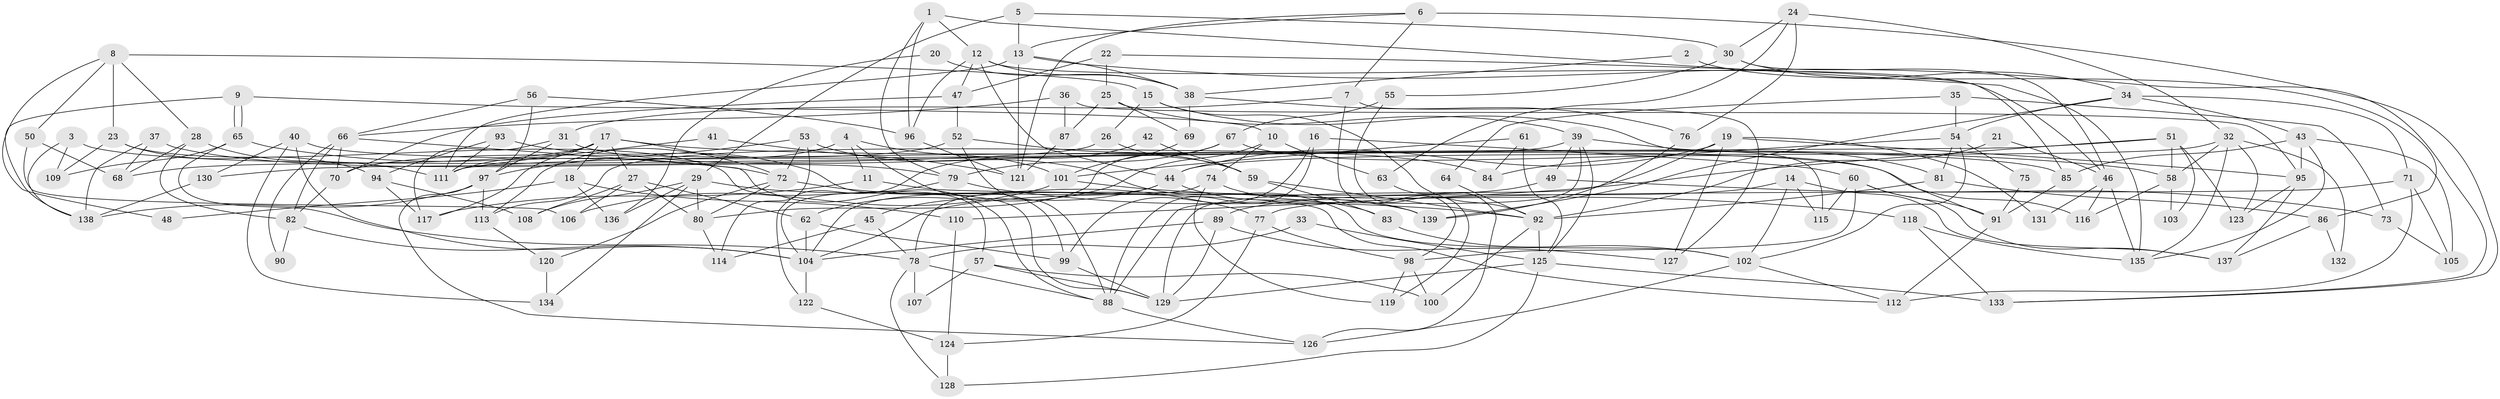 // Generated by graph-tools (version 1.1) at 2025/15/03/09/25 04:15:04]
// undirected, 139 vertices, 278 edges
graph export_dot {
graph [start="1"]
  node [color=gray90,style=filled];
  1;
  2;
  3;
  4;
  5;
  6;
  7;
  8;
  9;
  10;
  11;
  12;
  13;
  14;
  15;
  16;
  17;
  18;
  19;
  20;
  21;
  22;
  23;
  24;
  25;
  26;
  27;
  28;
  29;
  30;
  31;
  32;
  33;
  34;
  35;
  36;
  37;
  38;
  39;
  40;
  41;
  42;
  43;
  44;
  45;
  46;
  47;
  48;
  49;
  50;
  51;
  52;
  53;
  54;
  55;
  56;
  57;
  58;
  59;
  60;
  61;
  62;
  63;
  64;
  65;
  66;
  67;
  68;
  69;
  70;
  71;
  72;
  73;
  74;
  75;
  76;
  77;
  78;
  79;
  80;
  81;
  82;
  83;
  84;
  85;
  86;
  87;
  88;
  89;
  90;
  91;
  92;
  93;
  94;
  95;
  96;
  97;
  98;
  99;
  100;
  101;
  102;
  103;
  104;
  105;
  106;
  107;
  108;
  109;
  110;
  111;
  112;
  113;
  114;
  115;
  116;
  117;
  118;
  119;
  120;
  121;
  122;
  123;
  124;
  125;
  126;
  127;
  128;
  129;
  130;
  131;
  132;
  133;
  134;
  135;
  136;
  137;
  138;
  139;
  1 -- 12;
  1 -- 135;
  1 -- 79;
  1 -- 96;
  2 -- 38;
  2 -- 86;
  3 -- 116;
  3 -- 138;
  3 -- 109;
  4 -- 113;
  4 -- 11;
  4 -- 99;
  4 -- 101;
  5 -- 13;
  5 -- 30;
  5 -- 29;
  6 -- 121;
  6 -- 13;
  6 -- 7;
  6 -- 133;
  7 -- 98;
  7 -- 31;
  7 -- 127;
  8 -- 15;
  8 -- 28;
  8 -- 23;
  8 -- 48;
  8 -- 50;
  9 -- 138;
  9 -- 65;
  9 -- 65;
  9 -- 10;
  10 -- 62;
  10 -- 63;
  10 -- 74;
  11 -- 112;
  11 -- 117;
  12 -- 38;
  12 -- 96;
  12 -- 44;
  12 -- 46;
  12 -- 47;
  13 -- 133;
  13 -- 111;
  13 -- 38;
  13 -- 121;
  14 -- 89;
  14 -- 102;
  14 -- 115;
  14 -- 137;
  15 -- 115;
  15 -- 92;
  15 -- 26;
  16 -- 99;
  16 -- 88;
  16 -- 60;
  17 -- 27;
  17 -- 72;
  17 -- 18;
  17 -- 58;
  17 -- 68;
  17 -- 111;
  17 -- 117;
  18 -- 110;
  18 -- 48;
  18 -- 136;
  19 -- 44;
  19 -- 95;
  19 -- 127;
  19 -- 129;
  19 -- 131;
  20 -- 136;
  20 -- 38;
  21 -- 46;
  21 -- 92;
  22 -- 47;
  22 -- 85;
  22 -- 25;
  23 -- 109;
  23 -- 57;
  23 -- 94;
  24 -- 32;
  24 -- 30;
  24 -- 63;
  24 -- 76;
  25 -- 39;
  25 -- 69;
  25 -- 87;
  26 -- 130;
  26 -- 59;
  27 -- 108;
  27 -- 80;
  27 -- 62;
  27 -- 106;
  28 -- 111;
  28 -- 68;
  28 -- 82;
  29 -- 139;
  29 -- 80;
  29 -- 108;
  29 -- 134;
  29 -- 136;
  30 -- 46;
  30 -- 34;
  30 -- 55;
  31 -- 97;
  31 -- 84;
  31 -- 117;
  32 -- 44;
  32 -- 135;
  32 -- 58;
  32 -- 123;
  32 -- 132;
  33 -- 78;
  33 -- 125;
  34 -- 71;
  34 -- 139;
  34 -- 43;
  34 -- 54;
  35 -- 54;
  35 -- 73;
  35 -- 64;
  36 -- 87;
  36 -- 95;
  36 -- 66;
  37 -- 68;
  37 -- 79;
  37 -- 138;
  38 -- 69;
  38 -- 76;
  39 -- 125;
  39 -- 88;
  39 -- 49;
  39 -- 81;
  39 -- 113;
  40 -- 104;
  40 -- 85;
  40 -- 130;
  40 -- 134;
  41 -- 111;
  41 -- 121;
  42 -- 122;
  42 -- 59;
  43 -- 95;
  43 -- 85;
  43 -- 105;
  43 -- 135;
  44 -- 104;
  44 -- 45;
  44 -- 83;
  45 -- 78;
  45 -- 114;
  46 -- 135;
  46 -- 116;
  46 -- 131;
  47 -- 52;
  47 -- 70;
  49 -- 104;
  49 -- 73;
  50 -- 106;
  50 -- 68;
  51 -- 58;
  51 -- 111;
  51 -- 103;
  51 -- 110;
  51 -- 123;
  52 -- 59;
  52 -- 70;
  52 -- 88;
  53 -- 102;
  53 -- 72;
  53 -- 97;
  53 -- 114;
  54 -- 102;
  54 -- 75;
  54 -- 81;
  54 -- 84;
  55 -- 67;
  55 -- 119;
  56 -- 66;
  56 -- 97;
  56 -- 96;
  57 -- 129;
  57 -- 100;
  57 -- 107;
  58 -- 103;
  58 -- 116;
  59 -- 92;
  59 -- 83;
  60 -- 98;
  60 -- 91;
  60 -- 115;
  60 -- 137;
  61 -- 84;
  61 -- 125;
  61 -- 101;
  62 -- 104;
  62 -- 99;
  63 -- 126;
  64 -- 92;
  65 -- 72;
  65 -- 78;
  65 -- 109;
  66 -- 70;
  66 -- 82;
  66 -- 88;
  66 -- 90;
  67 -- 79;
  67 -- 80;
  67 -- 91;
  69 -- 101;
  70 -- 82;
  71 -- 112;
  71 -- 77;
  71 -- 105;
  72 -- 80;
  72 -- 120;
  72 -- 77;
  73 -- 105;
  74 -- 78;
  74 -- 119;
  74 -- 139;
  75 -- 91;
  76 -- 139;
  77 -- 98;
  77 -- 124;
  78 -- 88;
  78 -- 107;
  78 -- 128;
  79 -- 104;
  79 -- 92;
  80 -- 114;
  81 -- 86;
  81 -- 92;
  82 -- 90;
  82 -- 104;
  83 -- 102;
  85 -- 91;
  86 -- 137;
  86 -- 132;
  87 -- 121;
  88 -- 126;
  89 -- 129;
  89 -- 127;
  89 -- 104;
  91 -- 112;
  92 -- 100;
  92 -- 125;
  93 -- 94;
  93 -- 129;
  93 -- 111;
  94 -- 117;
  94 -- 108;
  95 -- 137;
  95 -- 123;
  96 -- 121;
  97 -- 126;
  97 -- 113;
  97 -- 138;
  98 -- 100;
  98 -- 119;
  99 -- 129;
  101 -- 106;
  101 -- 118;
  102 -- 126;
  102 -- 112;
  104 -- 122;
  110 -- 124;
  113 -- 120;
  118 -- 133;
  118 -- 135;
  120 -- 134;
  122 -- 124;
  124 -- 128;
  125 -- 129;
  125 -- 128;
  125 -- 133;
  130 -- 138;
}
